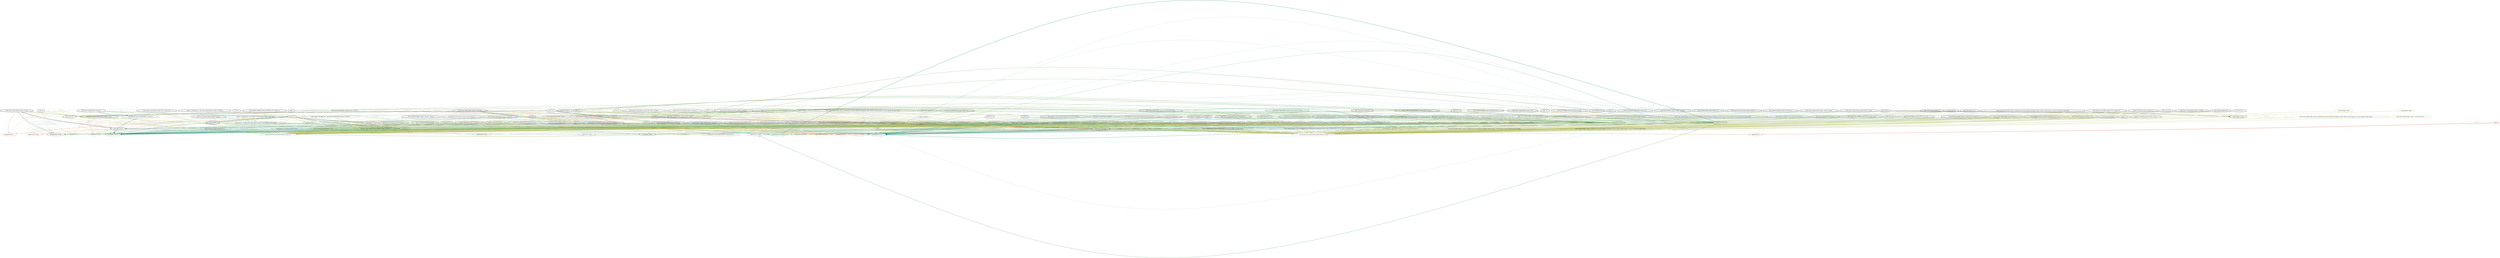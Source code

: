 strict digraph {
    node [shape=box];
    graph [splines=curved];
    2495 [label="SPDXLicense\n1d40085923a12e8f1ebdfff3d731b2a5"
         ,fontcolor=gray
         ,color="#b8bf62"
         ,fillcolor="beige;1"
         ,shape=ellipse];
    2496 [label="spdx:LGPL-3.0+"
         ,shape=doubleoctagon];
    2497 [label="LGPL-3.0+"
         ,shape=doubleoctagon];
    2498 [label="GNU Lesser General Public License v3.0 or later"
         ,shape=doubleoctagon];
    2506 [label="SPDXLicense\n3a4a22a0fc5e3ef55ada8e8a75289a99"
         ,fontcolor=gray
         ,color="#b8bf62"
         ,fillcolor="beige;1"
         ,shape=ellipse];
    2507 [label="spdx:LGPL-3.0-only"
         ,shape=doubleoctagon];
    2508 [label="LGPL-3.0-only"
         ,shape=doubleoctagon];
    2509 [label="GNU Lesser General Public License v3.0 only"
         ,shape=doubleoctagon];
    2513 [label="SPDXLicense\n20242162a232679e43b869df31960444"
         ,fontcolor=gray
         ,color="#b8bf62"
         ,fillcolor="beige;1"
         ,shape=ellipse];
    2514 [label="spdx:LGPL-3.0-or-later"
         ,shape=doubleoctagon];
    2515 [label="LGPL-3.0-or-later"
         ,shape=doubleoctagon];
    2517 [label="SPDXLicense\nca04b6d9e0d4d5470ec1ac2d3f998e3c"
         ,fontcolor=gray
         ,color="#b8bf62"
         ,fillcolor="beige;1"
         ,shape=ellipse];
    2518 [label="spdx:LGPL-3.0"
         ,shape=tripleoctagon];
    2519 [label="LGPL-3.0"
         ,shape=doubleoctagon];
    5091 [label="OSILicense\n0bc85c4f7c16bad2fc5fb8bea00b5da2"
         ,fontcolor=gray
         ,color="#78ab63"
         ,fillcolor="beige;1"
         ,shape=ellipse];
    5092 [label="osi:LGPL-3.0"
         ,shape=doubleoctagon];
    5093 [label="GNU Lesser General Public License, Version 3.0"
         ,shape=doubleoctagon];
    5094 [label="DEP5:LGPL-3.0"
         ,color="#78ab63"
         ,shape=doubleoctagon];
    5095 [label="Trove:License :: OSI Approved :: GNU Lesser General Public License v3 (LGPLv3)"
         ,color="#78ab63"
         ,shape=doubleoctagon];
    5096 [label="License :: OSI Approved :: GNU Lesser General Public License v3 (LGPLv3)"
         ,shape=doubleoctagon];
    5097 [label="Trove:License :: OSI Approved :: GNU Library or Lesser General Public License (LGPL)"
         ,color="#78ab63"
         ,shape=doubleoctagon];
    5098 [label="License :: OSI Approved :: GNU Library or Lesser General Public License (LGPL)"
         ,color="#78ab63"
         ,shape=doubleoctagon];
    5743 [label="GoogleLicense\nb6627bf7289e55d0355db5fb7e3a3f12"
         ,fontcolor=gray
         ,color="#e06f45"
         ,fillcolor="beige;1"
         ,shape=ellipse];
    5744 [label="google:LGPL30"
         ,color="#e06f45"
         ,shape=doubleoctagon];
    5745 [label=LGPL30
         ,color="#e06f45"
         ,shape=doubleoctagon];
    6953 [label="FedoraEntry\nb3e928c041037154d223a65bc58e601f"
         ,fontcolor=gray
         ,color="#e09d4b"
         ,fillcolor="beige;1"
         ,shape=ellipse];
    6954 [label="Fedora:LGPL-3.0-only"
         ,color="#e09d4b"
         ,shape=doubleoctagon];
    6955 [label=LGPLv3
         ,shape=doubleoctagon];
    6969 [label="FedoraEntry\n800122b345510c6f2b816d117d4cca14"
         ,fontcolor=gray
         ,color="#e09d4b"
         ,fillcolor="beige;1"
         ,shape=ellipse];
    6970 [label="Fedora:LGPL-3.0-or-later"
         ,color="#e09d4b"
         ,shape=doubleoctagon];
    6971 [label="LGPLv3+"
         ,shape=doubleoctagon];
    9401 [label="GNU Library General Public License"
         ,shape=octagon];
    9412 [label="BlueOakCouncil\n3b4d781d107d0bbae4ce993e66e07ae6"
         ,fontcolor=gray
         ,color="#00876c"
         ,fillcolor="beige;1"
         ,shape=ellipse];
    9413 [label="BlueOak:LGPL-3.0-only"
         ,color="#00876c"
         ,shape=doubleoctagon];
    9415 [label="BlueOakCouncil\n534f313b7419314a6d68fe6bd022d1d9"
         ,fontcolor=gray
         ,color="#00876c"
         ,fillcolor="beige;1"
         ,shape=ellipse];
    9416 [label="BlueOak:LGPL-3.0-or-later"
         ,color="#00876c"
         ,shape=doubleoctagon];
    9628 [label="OSADLRule\ne915c6f4ab259d157c20bf95168cd869"
         ,fontcolor=gray
         ,color="#58a066"
         ,fillcolor="beige;1"
         ,shape=ellipse];
    9629 [label="osadl:LGPL-3.0-only"
         ,color="#58a066"
         ,shape=doubleoctagon];
    9631 [label="OSADLRule\n42b97afac84febc669743463d99d086b"
         ,fontcolor=gray
         ,color="#58a066"
         ,fillcolor="beige;1"
         ,shape=ellipse];
    9632 [label="osadl:LGPL-3.0-or-later"
         ,color="#58a066"
         ,shape=doubleoctagon];
    9906 [label="OSADLMatrix\n3c951490fd7e17123c8860b467a03eac"
         ,fontcolor=gray
         ,color="#58a066"
         ,fillcolor="beige;1"
         ,shape=ellipse];
    9908 [label="OSADLMatrix\n0b7f1be05aefb87dd8bdc4f5c5a77150"
         ,fontcolor=gray
         ,color="#58a066"
         ,fillcolor="beige;1"
         ,shape=ellipse];
    10288 [label="FSF\ndaa3d8abe66f465d0445eaaf958c7174"
          ,fontcolor=gray
          ,color="#deb256"
          ,fillcolor="beige;1"
          ,shape=ellipse];
    10289 [label="fsf:LGPLv3"
          ,color="#deb256"
          ,shape=doubleoctagon];
    10290 [label="GNU Lesser General Public License (LGPL) version 3"
          ,shape=doubleoctagon];
    18450 [label="ScancodeData\nce8976929c50739e7f303fdb9dbe938a"
          ,fontcolor=gray
          ,color="#dac767"
          ,fillcolor="beige;1"
          ,shape=ellipse];
    18451 [label="scancode:lgpl-3.0-plus"
          ,shape=doubleoctagon];
    18452 [label="lgpl-3.0-plus"
          ,shape=doubleoctagon];
    18453 [label="LGPL 3.0 or later"
          ,shape=doubleoctagon];
    18454 [label="GNU Lesser General Public License 3.0 or later"
          ,shape=doubleoctagon];
    18467 [label="ScancodeData\nf31ba804ff15b90b834e8b26794a1a44"
          ,fontcolor=gray
          ,color="#dac767"
          ,fillcolor="beige;1"
          ,shape=ellipse];
    18468 [label="scancode:lgpl-3.0"
          ,shape=doubleoctagon];
    18469 [label="LGPL 3.0"
          ,shape=doubleoctagon];
    18470 [label="GNU Lesser General Public License 3.0"
          ,shape=doubleoctagon];
    25881 [label="OSLC\n37d1248deb1d98f4ae980690df86fb40"
          ,fontcolor=gray
          ,color="#98b561"
          ,fillcolor="beige;1"
          ,shape=ellipse];
    25882 [label="oslc:LGPL-3"
          ,color="#98b561"
          ,shape=doubleoctagon];
    25883 [label="LGPL-3"
          ,shape=doubleoctagon];
    25929 [label="Fossology\n5d84d6ddd759514b37fce1816c7a4bd8"
          ,fontcolor=gray
          ,color="#e18745"
          ,fillcolor="beige;1"
          ,shape=ellipse];
    25930 [label="fossology:LGPL-3.0+"
          ,color="#e18745"
          ,shape=doubleoctagon];
    26479 [label="Fossology\n66777509d0bd237c5abe3ddcb97f6c1b"
          ,fontcolor=gray
          ,color="#e18745"
          ,fillcolor="beige;1"
          ,shape=ellipse];
    26480 [label="fossology:LGPL-3.0"
          ,color="#e18745"
          ,shape=doubleoctagon];
    27201 [label=LGPL
          ,shape=octagon];
    28316 [label="OKFN\ne3c1a24f4aba5708e9d16d1b10e41e49"
          ,fontcolor=gray
          ,color="#379469"
          ,fillcolor="beige;1"
          ,shape=ellipse];
    28786 [label="OrtLicenseCategorization\nf004845065f87522df61c041ee021bcb"
          ,fontcolor=gray
          ,color="#e06f45"
          ,fillcolor="beige;1"
          ,shape=ellipse];
    28787 [label="OrtLicenseCategorization\n88957d5a2afe272476fc7cefa65d5cb0"
          ,fontcolor=gray
          ,color="#e06f45"
          ,fillcolor="beige;1"
          ,shape=ellipse];
    35542 [label="OrtLicenseCategorization\n43344a764fbc688e92012ab6c6c69e18"
          ,fontcolor=gray
          ,color="#e09d4b"
          ,fillcolor="beige;1"
          ,shape=ellipse];
    35543 [label="OrtLicenseCategorization\n457bad743edc7afb7ceb8e6276758951"
          ,fontcolor=gray
          ,color="#e09d4b"
          ,fillcolor="beige;1"
          ,shape=ellipse];
    37071 [label="CavilLicenseChange\n8b9eed89840e1c0c7bc366c5bd9016c5"
          ,fontcolor=gray
          ,color="#379469"
          ,fillcolor="beige;1"
          ,shape=ellipse];
    37072 [label="cavil:LGPL-3.0-only"
          ,color="#379469"
          ,shape=doubleoctagon];
    37073 [label="GNU Lesser General Public License (LGPL), Version 3"
          ,shape=doubleoctagon];
    37074 [label="GNU Lesser General Public License version 3 (LGPL v3)"
          ,color="#379469"
          ,shape=octagon];
    37080 [label="CavilLicenseChange\ne2bcb93f510623ee74ea6b5465d812ee"
          ,fontcolor=gray
          ,color="#379469"
          ,fillcolor="beige;1"
          ,shape=ellipse];
    37081 [label="cavil:LGPL-3.0-or-later"
          ,color="#379469"
          ,shape=doubleoctagon];
    37082 [label="LGPL v3 or later"
          ,color="#379469"
          ,shape=octagon];
    42418 [label="MetaeffektLicense\n99a2b20c5cf94dfa1ccef42c2aa070e4"
          ,fontcolor=gray
          ,color="#00876c"
          ,fillcolor="beige;1"
          ,shape=ellipse];
    42419 [label="metaeffekt:LGPL-3.0"
          ,color="#00876c"
          ,shape=doubleoctagon];
    42420 [label="metaeffekt:GNU Lesser General Public License 3.0"
          ,color="#00876c"
          ,shape=doubleoctagon];
    42421 [label="GNU General Lesser Public License (LGPL) version 3.0"
          ,shape=doubleoctagon];
    42422 [label="GNU General Lesser Public License (LGPL) version 3.00"
          ,shape=doubleoctagon];
    42423 [label="GNU General Lesser Public License, Version 3.0"
          ,shape=doubleoctagon];
    42424 [label="GNU LESSER GENERAL PUBLIC LICENSE (LGPL) Version 3.0"
          ,shape=doubleoctagon];
    42425 [label="GNU LESSER GENERAL PUBLIC LICENSE - Version 3"
          ,shape=doubleoctagon];
    42426 [label="GNU LESSER GENERAL PUBLIC LICENSE V3"
          ,shape=doubleoctagon];
    42427 [label="GNU LESSER GENERAL PUBLIC LICENSE VERSION 3"
          ,shape=doubleoctagon];
    42428 [label="GNU LESSER GENERAL PUBLIC LICENSE, Version 3"
          ,shape=doubleoctagon];
    42429 [label="GNU LGPL V3"
          ,shape=doubleoctagon];
    42430 [label="GNU LGPL license v3.0"
          ,shape=doubleoctagon];
    42431 [label="GNU Lesser General Public Licence, Version 3"
          ,shape=doubleoctagon];
    42432 [label="GNU Lesser General Public License (GNU LGPL), Version 3"
          ,shape=doubleoctagon];
    42433 [label="GNU LIBRARY GENERAL PUBLIC LICENSE, Version 3.0"
          ,shape=doubleoctagon];
    42434 [label="GNU Lesser GPL, Version 3"
          ,shape=doubleoctagon];
    42435 [label="GNU Lesser General Public License (LGPL) v3.0"
          ,shape=doubleoctagon];
    42436 [label="GNU Lesser General Public License (LGPL), v.3"
          ,shape=doubleoctagon];
    42437 [label="GNU Lesser General Public License - v 3"
          ,shape=doubleoctagon];
    42438 [label="GNU Lesser General Public License 3"
          ,shape=doubleoctagon];
    42439 [label="GNU Lesser General Public License, v3"
          ,shape=doubleoctagon];
    42440 [label="GNU Lesser General Public License3"
          ,shape=doubleoctagon];
    42441 [label="GNU Lesser General Public v3"
          ,shape=doubleoctagon];
    42442 [label="GNU Lesser Public License, Version 3"
          ,shape=doubleoctagon];
    42443 [label="GNU LesserGPLv3"
          ,shape=doubleoctagon];
    42444 [label="GNU Library or Lesser General Public License (LGPL) 3.0"
          ,shape=doubleoctagon];
    42445 [label="GNU Lessor/Library Public License, Version 3.0"
          ,shape=doubleoctagon];
    42446 [label="GNU Library or Lesser General Public License (LGPL), Version 3"
          ,shape=doubleoctagon];
    42447 [label="GNU Library or Lesser General Public License v3"
          ,shape=doubleoctagon];
    42448 [label="Lesser GNU, Version 3.0"
          ,shape=doubleoctagon];
    42449 [label="Lesser GNU Public License, Version 3.0"
          ,shape=doubleoctagon];
    42450 [label="LGPL v3"
          ,shape=doubleoctagon];
    42451 [label="LGPL 3"
          ,shape=doubleoctagon];
    42452 [label="Lesser General Public License (LGPL) version 3.0"
          ,shape=doubleoctagon];
    42453 [label="Lesser General Public License (LGPL), v 3.0"
          ,shape=doubleoctagon];
    42454 [label="Lesser General Public License version 3.0"
          ,shape=doubleoctagon];
    42455 [label="LGPL Licence Version 3"
          ,shape=doubleoctagon];
    42456 [label="LGPL License (Version 3.0)"
          ,shape=doubleoctagon];
    42457 [label="LGPL V3 License"
          ,shape=doubleoctagon];
    42458 [label="LGPL Version 3"
          ,shape=doubleoctagon];
    42459 [label="LGPL license, Version 3.0"
          ,shape=doubleoctagon];
    42460 [label="LGPL v.3"
          ,shape=doubleoctagon];
    42461 [label=LGPL3
          ,shape=doubleoctagon];
    42462 [label=LGPv3
          ,shape=doubleoctagon];
    42463 [label="http://opensource.org/licenses/lgpl-3.0.html"
          ,color="#00876c"
          ,shape=octagon];
    42465 [label="http://www.gnu.org/licenses/lgpl-3.0.txt"
          ,color="#00876c"
          ,shape=octagon];
    42467 [label="FSF Lesser GNU Public License, Version 3"
          ,shape=doubleoctagon];
    42468 [label="Lesser GPL 3.0"
          ,shape=doubleoctagon];
    42469 [label="The GNU Lesser General Public License, Versions 2.1 and 3"
          ,color="#00876c"
          ,shape=octagon];
    42470 [label="https://www.gnu.org/licenses/lgpl-3.0.txt"
          ,color="#00876c"
          ,shape=octagon];
    42471 [label="MetaeffektLicense\necc06b17d7017a0049a689517a84ada9"
          ,fontcolor=gray
          ,color="#00876c"
          ,fillcolor="beige;1"
          ,shape=ellipse];
    42472 [label="metaeffekt:LGPL-3.0+"
          ,color="#00876c"
          ,shape=doubleoctagon];
    42473 [label="metaeffekt:GNU Lesser General Public License 3.0 (or any later version)"
          ,color="#00876c"
          ,shape=doubleoctagon];
    42474 [label="GNU Lesser General Public License 3.0 (or any later version)"
          ,shape=doubleoctagon];
    42475 [label="GNU Lesser General Public License, Version 3.0+"
          ,shape=doubleoctagon];
    42476 [label="GNU General Lesser Public License (LGPL) version 3.0+"
          ,shape=doubleoctagon];
    42477 [label="GNU General Lesser Public License (LGPL) version 3.00+"
          ,shape=doubleoctagon];
    42478 [label="GNU General Lesser Public License, Version 3.0+"
          ,shape=doubleoctagon];
    42479 [label="GNU LESSER GENERAL PUBLIC LICENSE (LGPL) Version 3.0+"
          ,shape=doubleoctagon];
    42480 [label="GNU LESSER GENERAL PUBLIC LICENSE (LGPL) version 3+"
          ,shape=doubleoctagon];
    42481 [label="GNU LESSER GENERAL PUBLIC LICENSE - Version 3+"
          ,shape=doubleoctagon];
    42482 [label="GNU LESSER GENERAL PUBLIC LICENSE 3.0+"
          ,shape=doubleoctagon];
    42483 [label="GNU LESSER GENERAL PUBLIC LICENSE V3+"
          ,shape=doubleoctagon];
    42484 [label="GNU LESSER GENERAL PUBLIC LICENSE V3.0+"
          ,shape=doubleoctagon];
    42485 [label="GNU LESSER GENERAL PUBLIC LICENSE VERSION 3+"
          ,shape=doubleoctagon];
    42486 [label="GNU LESSER GENERAL PUBLIC LICENSE, Version 3+"
          ,shape=doubleoctagon];
    42487 [label="GNU LGPL V3+"
          ,shape=doubleoctagon];
    42488 [label="GNU LGPL license v3.0+"
          ,shape=doubleoctagon];
    42489 [label="GNU Lesser General Public Licence, Version 3+"
          ,shape=doubleoctagon];
    42490 [label="GNU Lesser General Public License (GNU LGPL), Version 3+"
          ,shape=doubleoctagon];
    42491 [label="GNU LIBRARY GENERAL PUBLIC LICENSE, Version 3.0+"
          ,shape=doubleoctagon];
    42492 [label="GNU Lesser GPL, Version 3+"
          ,shape=doubleoctagon];
    42493 [label="GNU Lesser General Public License (LGPL) v3.0+"
          ,shape=doubleoctagon];
    42494 [label="GNU Lesser General Public License (LGPL), Version 3+"
          ,shape=doubleoctagon];
    42495 [label="GNU Lesser General Public License (LGPL), Version 3.0+"
          ,shape=doubleoctagon];
    42496 [label="GNU Lesser General Public License (LGPL), v.3+"
          ,shape=doubleoctagon];
    42497 [label="GNU Lesser General Public License (LGPLV3+)"
          ,shape=doubleoctagon];
    42498 [label="GNU Lesser General Public License - v 3+"
          ,shape=doubleoctagon];
    42499 [label="GNU Lesser General Public License 3+"
          ,shape=doubleoctagon];
    42500 [label="GNU Lesser General Public License ver. 3 or later"
          ,shape=doubleoctagon];
    42501 [label="GNU Lesser General Public License, v3.0+"
          ,shape=doubleoctagon];
    42502 [label="GNU Lesser General Public License, version 3 or later"
          ,shape=doubleoctagon];
    42503 [label="GNU Lesser General Public License3+"
          ,shape=doubleoctagon];
    42504 [label="GNU Lesser General Public v3+"
          ,shape=doubleoctagon];
    42505 [label="GNU Lesser Public License, Version 3+"
          ,shape=doubleoctagon];
    42506 [label="GNU LesserGPLv3+"
          ,shape=doubleoctagon];
    42507 [label="GNU Library or Lesser General Public License (LGPL) 3.0+"
          ,shape=doubleoctagon];
    42508 [label="GNU Lessor/Library Public License, Version 3.0+"
          ,shape=doubleoctagon];
    42509 [label="GNU Library or Lesser General Public License (LGPL), Version 3+"
          ,shape=doubleoctagon];
    42510 [label="GNU Library or Lesser General Public License v3+"
          ,shape=doubleoctagon];
    42511 [label="Lesser GNU, Version 3.0+"
          ,shape=doubleoctagon];
    42512 [label="Lesser GNU Public License, Version 3.0+"
          ,shape=doubleoctagon];
    42513 [label="GNU Lesser General Public Licence, Version 3.0+"
          ,shape=doubleoctagon];
    42514 [label="LGPL v3+"
          ,shape=doubleoctagon];
    42515 [label="LGPL 3+"
          ,shape=doubleoctagon];
    42516 [label="LGPL 3.0+"
          ,shape=doubleoctagon];
    42517 [label="Lesser General Public License (LGPL) v 3.0+"
          ,shape=doubleoctagon];
    42518 [label="Lesser General Public License, version 3 or greater"
          ,shape=doubleoctagon];
    42519 [label="Lesser General Public License (LGPL) version 3.0+"
          ,shape=doubleoctagon];
    42520 [label="Lesser General Public License version 3.0+"
          ,shape=doubleoctagon];
    42521 [label="LGPL Licence Version 3+"
          ,shape=doubleoctagon];
    42522 [label="LGPL License (Version 3.0+)"
          ,shape=doubleoctagon];
    42523 [label="LGPL V3+ License"
          ,shape=doubleoctagon];
    42524 [label="LGPL Version 3+"
          ,shape=doubleoctagon];
    42525 [label="LGPL Version 3.0+"
          ,shape=doubleoctagon];
    42526 [label="LGPL license, Version 3.0+"
          ,shape=doubleoctagon];
    42527 [label="LGPL v.3+"
          ,shape=doubleoctagon];
    42528 [label="LGPL v3.0+"
          ,shape=doubleoctagon];
    42529 [label="LGPL3+"
          ,shape=doubleoctagon];
    42530 [label="LGPLv3 or later"
          ,shape=doubleoctagon];
    42531 [label="LGPv3+"
          ,shape=doubleoctagon];
    42532 [label="GNU Lesser General Public License Version 3 or later"
          ,shape=doubleoctagon];
    42533 [label="FSF Lesser GNU Public License, Version 3+"
          ,shape=doubleoctagon];
    42534 [label="Lesser GPL 3.0+"
          ,shape=doubleoctagon];
    42535 [label="LGPL-3+"
          ,shape=doubleoctagon];
    42536 [label="GNU LGPLv3+"
          ,shape=doubleoctagon];
    42537 [label="GNU Lesser General Public License as published by the Free Software Foundation; either version 3 of the License, or (at your option) any later version"
          ,shape=doubleoctagon];
    42538 [label="GNU Lesser General Public License as published by the Free Software Foundation, version 3 or above"
          ,shape=doubleoctagon];
    42539 [label="GNU Lesser General Public License as published by the Free Software Foundation; either version 3.0 of the License, or (at your option) any later version"
          ,shape=doubleoctagon];
    42540 [label="GNU Lesser General Public License (LGPL) as published by the Free Software Foundation; either version 3 of the License, or (at your option) any later version"
          ,shape=doubleoctagon];
    42541 [label="GNU Lesser General Public License (LGPL) version 3 or later"
          ,shape=doubleoctagon];
    42542 [label="Lesser GNU General Public License as published by the Free Software Foundation either version 3 of the License or (at your option) any later version"
          ,color="#00876c"
          ,shape=octagon];
    42543 [label="Lesser General Public License as published by the Free Software Foundation; either version 3 of the license or (at your option) any later version"
          ,color="#00876c"
          ,shape=octagon];
    42544 [label="Lesser General Public License as published by the Free Software Foundation, either version 3 of the License, or (at your option) any later version"
          ,color="#00876c"
          ,shape=octagon];
    42545 [label="Lesser General Public License (LGPL) version 3.0 or at your option any later version"
          ,color="#00876c"
          ,shape=octagon];
    50004 [label="HermineLicense\nb3842fd524c98b4229f0310f34de46bd"
          ,fontcolor=gray
          ,color="#dc574a"
          ,fillcolor="beige;1"
          ,shape=ellipse];
    50008 [label="HermineLicense\nade7eb32baa159c08c9c548619e1acff"
          ,fontcolor=gray
          ,color="#dc574a"
          ,fillcolor="beige;1"
          ,shape=ellipse];
    50168 [label="WarprLicense\n5fdfdfee8ff71558cd8a9c93a265a6fe"
          ,fontcolor=gray
          ,color="#deb256"
          ,fillcolor="beige;1"
          ,shape=ellipse];
    50169 [label="warpr:LGPL-3"
          ,color="#deb256"
          ,shape=doubleoctagon];
    50633 [label="FossLicense\n89e235304656eb1dc23d93cad68ec4ac"
          ,fontcolor=gray
          ,color="#b8bf62"
          ,fillcolor="beige;1"
          ,shape=ellipse];
    50634 [label="foss-license:GNU Lesser General Public License 3.0"
          ,color="#b8bf62"
          ,shape=doubleoctagon];
    50635 [label="LGPL3.0"
          ,shape=doubleoctagon];
    50636 [label="LGPL (v3.0)"
          ,shape=doubleoctagon];
    50637 [label="LGPL (v3)"
          ,shape=doubleoctagon];
    50638 [label="GNU LGPLv3"
          ,color="#b8bf62"
          ,shape=doubleoctagon];
    50639 [label="scancode://lgpl-3.0"
          ,color="#b8bf62"
          ,shape=doubleoctagon];
    50640 [label="http://opensource.org/licenses/lgpl-3.0.html"
          ,color="#b8bf62"
          ,shape=doubleoctagon];
    50641 [label="http://www.gnu.org/licenses/lgpl-3.0.txt"
          ,color="#b8bf62"
          ,shape=doubleoctagon];
    50642 [label="scancode:lgpl-3.0"
          ,color="#b8bf62"
          ,shape=doubleoctagon];
    50643 [label="osi:LGPL-3.0"
          ,color="#b8bf62"
          ,shape=doubleoctagon];
    50644 [label="GNU Lesser General Public License v3 (LGPLv3)"
          ,color="#b8bf62"
          ,shape=doubleoctagon];
    50645 [label="FossLicense\nf1abc696dfdcc28f5d353bc48fd97ee1"
          ,fontcolor=gray
          ,color="#b8bf62"
          ,fillcolor="beige;1"
          ,shape=ellipse];
    50646 [label="foss-license:GNU Lesser General Public License 3.0 or later"
          ,color="#b8bf62"
          ,shape=doubleoctagon];
    50647 [label="LGPL3.0+"
          ,shape=doubleoctagon];
    50648 [label="LGPL (v3 or later)"
          ,shape=doubleoctagon];
    50649 [label="scancode://lgpl-3.0-plus"
          ,color="#b8bf62"
          ,shape=doubleoctagon];
    50650 [label="GNU Lesser General Public License as published by the Free Software Foundation, either version 3 of the License, or (at your option) any later version"
          ,color="#b8bf62"
          ,shape=doubleoctagon];
    50651 [label="scancode:lgpl-3.0-plus"
          ,color="#b8bf62"
          ,shape=doubleoctagon];
    50652 [label="GNU Lesser General Public License v3 or later (LGPLv3+)"
          ,color="#b8bf62"
          ,shape=doubleoctagon];
    51236 [label="HitachiOpenLicense\n00699ed57ce35f15af4ecddef0efd067"
          ,fontcolor=gray
          ,color="#d43d51"
          ,fillcolor="beige;1"
          ,shape=ellipse];
    51237 [label="hitachi:GNU Lesser General Public License Version 3"
          ,color="#d43d51"
          ,shape=doubleoctagon];
    54292 [label="EclipseLicense\n8e018a8abf6919d17dfd0e9d5fdfc66d"
          ,fontcolor=gray
          ,color="#98b561"
          ,fillcolor="beige;1"
          ,shape=ellipse];
    54293 [label="eclipse:LGPL-3.0-only"
          ,color="#98b561"
          ,shape=doubleoctagon];
    54294 [label="EclipseLicense\n16a39ff4b001ecb0664f06208a4ca178"
          ,fontcolor=gray
          ,color="#98b561"
          ,fillcolor="beige;1"
          ,shape=ellipse];
    54295 [label="eclipse:LGPL-3.0-or-later"
          ,color="#98b561"
          ,shape=doubleoctagon];
    55996 [label="Curation\n060f6a6ec69af5ed41f142ce01c603bc"
          ,fontcolor=gray
          ,color="#78ab63"
          ,fillcolor="beige;1"
          ,shape=ellipse];
    56004 [label="Curation\nca5909580a8c007e0b588089fbbc3713"
          ,fontcolor=gray
          ,color="#78ab63"
          ,fillcolor="beige;1"
          ,shape=ellipse];
    2495 -> 2496 [weight=0.5
                 ,color="#b8bf62"];
    2496 -> 10289 [style=dashed
                  ,arrowhead=vee
                  ,weight=0.5
                  ,color="#deb256"];
    2497 -> 2496 [style=bold
                 ,arrowhead=vee
                 ,weight=0.7];
    2497 -> 2515 [style=bold
                 ,arrowhead=vee
                 ,weight=0.7
                 ,color="#78ab63"];
    2497 -> 25930 [style=bold
                  ,arrowhead=vee
                  ,weight=0.7
                  ,color="#e18745"];
    2497 -> 37081 [style=dashed
                  ,arrowhead=vee
                  ,weight=0.5
                  ,color="#379469"];
    2497 -> 42472 [style=bold
                  ,arrowhead=vee
                  ,weight=0.7
                  ,color="#00876c"];
    2497 -> 42472 [style=bold
                  ,arrowhead=vee
                  ,weight=0.7
                  ,color="#00876c"];
    2497 -> 50646 [style=bold
                  ,arrowhead=vee
                  ,weight=0.7
                  ,color="#b8bf62"];
    2498 -> 2496 [style=bold
                 ,arrowhead=vee
                 ,weight=0.7
                 ,color="#b8bf62"];
    2498 -> 2514 [style=bold
                 ,arrowhead=vee
                 ,weight=0.7];
    2498 -> 6970 [style=dashed
                 ,arrowhead=vee
                 ,weight=0.5
                 ,color="#e09d4b"];
    2498 -> 9416 [style=bold
                 ,arrowhead=vee
                 ,weight=0.7
                 ,color="#00876c"];
    2498 -> 25930 [style=bold
                  ,arrowhead=vee
                  ,weight=0.7
                  ,color="#e18745"];
    2498 -> 42472 [style=dashed
                  ,arrowhead=vee
                  ,weight=0.5
                  ,color="#00876c"];
    2498 -> 50646 [style=bold
                  ,arrowhead=vee
                  ,weight=0.7
                  ,color="#b8bf62"];
    2498 -> 54295 [style=bold
                  ,arrowhead=vee
                  ,weight=0.7
                  ,color="#98b561"];
    2506 -> 2507 [weight=0.5
                 ,color="#b8bf62"];
    2507 -> 6954 [style=bold
                 ,arrowhead=vee
                 ,weight=0.7
                 ,color="#e09d4b"];
    2507 -> 9629 [style=bold
                 ,arrowhead=vee
                 ,weight=0.7
                 ,color="#58a066"];
    2507 -> 10289 [style=dashed
                  ,arrowhead=vee
                  ,weight=0.5
                  ,color="#deb256"];
    2507 -> 25882 [style=bold
                  ,arrowhead=vee
                  ,weight=0.7
                  ,color="#98b561"];
    2507 -> 42419 [style=bold
                  ,arrowhead=vee
                  ,weight=0.7
                  ,color="#00876c"];
    2508 -> 2507 [style=bold
                 ,arrowhead=vee
                 ,weight=0.7];
    2508 -> 6954 [style=bold
                 ,arrowhead=vee
                 ,weight=0.7
                 ,color="#e09d4b"];
    2508 -> 9413 [style=bold
                 ,arrowhead=vee
                 ,weight=0.7
                 ,color="#00876c"];
    2508 -> 9629 [style=bold
                 ,arrowhead=vee
                 ,weight=0.7
                 ,color="#58a066"];
    2508 -> 37072 [style=bold
                  ,arrowhead=vee
                  ,weight=0.7
                  ,color="#379469"];
    2508 -> 37072 [style=bold
                  ,arrowhead=vee
                  ,weight=0.7
                  ,color="#379469"];
    2508 -> 50634 [style=bold
                  ,arrowhead=vee
                  ,weight=0.7
                  ,color="#b8bf62"];
    2508 -> 54293 [style=bold
                  ,arrowhead=vee
                  ,weight=0.7
                  ,color="#98b561"];
    2509 -> 2507 [style=bold
                 ,arrowhead=vee
                 ,weight=0.7];
    2509 -> 2518 [style=bold
                 ,arrowhead=vee
                 ,weight=0.7
                 ,color="#b8bf62"];
    2509 -> 6954 [style=dashed
                 ,arrowhead=vee
                 ,weight=0.5
                 ,color="#e09d4b"];
    2509 -> 9413 [style=bold
                 ,arrowhead=vee
                 ,weight=0.7
                 ,color="#00876c"];
    2509 -> 26480 [style=bold
                  ,arrowhead=vee
                  ,weight=0.7
                  ,color="#e18745"];
    2509 -> 50634 [style=bold
                  ,arrowhead=vee
                  ,weight=0.7
                  ,color="#b8bf62"];
    2509 -> 54293 [style=bold
                  ,arrowhead=vee
                  ,weight=0.7
                  ,color="#98b561"];
    2513 -> 2514 [weight=0.5
                 ,color="#b8bf62"];
    2514 -> 6970 [style=bold
                 ,arrowhead=vee
                 ,weight=0.7
                 ,color="#e09d4b"];
    2514 -> 9632 [style=bold
                 ,arrowhead=vee
                 ,weight=0.7
                 ,color="#58a066"];
    2514 -> 10289 [style=dashed
                  ,arrowhead=vee
                  ,weight=0.5
                  ,color="#deb256"];
    2514 -> 25882 [style=bold
                  ,arrowhead=vee
                  ,weight=0.7
                  ,color="#98b561"];
    2514 -> 42472 [style=bold
                  ,arrowhead=vee
                  ,weight=0.7
                  ,color="#00876c"];
    2515 -> 2514 [style=bold
                 ,arrowhead=vee
                 ,weight=0.7];
    2515 -> 6970 [style=bold
                 ,arrowhead=vee
                 ,weight=0.7
                 ,color="#e09d4b"];
    2515 -> 9416 [style=bold
                 ,arrowhead=vee
                 ,weight=0.7
                 ,color="#00876c"];
    2515 -> 9632 [style=bold
                 ,arrowhead=vee
                 ,weight=0.7
                 ,color="#58a066"];
    2515 -> 37081 [style=bold
                  ,arrowhead=vee
                  ,weight=0.7
                  ,color="#379469"];
    2515 -> 37081 [style=bold
                  ,arrowhead=vee
                  ,weight=0.7
                  ,color="#379469"];
    2515 -> 50646 [style=bold
                  ,arrowhead=vee
                  ,weight=0.7
                  ,color="#b8bf62"];
    2515 -> 54295 [style=bold
                  ,arrowhead=vee
                  ,weight=0.7
                  ,color="#98b561"];
    2517 -> 2518 [weight=0.5
                 ,color="#b8bf62"];
    2518 -> 5092 [style=bold
                 ,arrowhead=vee
                 ,weight=0.7
                 ,color="#78ab63"];
    2518 -> 5744 [style=bold
                 ,arrowhead=vee
                 ,weight=0.7
                 ,color="#e06f45"];
    2518 -> 10289 [style=dashed
                  ,arrowhead=vee
                  ,weight=0.5
                  ,color="#deb256"];
    2519 -> 2508 [style=bold
                 ,arrowhead=vee
                 ,weight=0.7
                 ,color="#78ab63"];
    2519 -> 2518 [style=bold
                 ,arrowhead=vee
                 ,weight=0.7];
    2519 -> 5092 [style=bold
                 ,arrowhead=vee
                 ,weight=0.7];
    2519 -> 5094 [style=bold
                 ,arrowhead=vee
                 ,weight=0.7
                 ,color="#78ab63"];
    2519 -> 18468 [style=bold
                  ,arrowhead=vee
                  ,weight=0.7];
    2519 -> 26480 [style=bold
                  ,arrowhead=vee
                  ,weight=0.7
                  ,color="#e18745"];
    2519 -> 37072 [style=dashed
                  ,arrowhead=vee
                  ,weight=0.5
                  ,color="#379469"];
    2519 -> 42419 [style=bold
                  ,arrowhead=vee
                  ,weight=0.7
                  ,color="#00876c"];
    2519 -> 50634 [style=bold
                  ,arrowhead=vee
                  ,weight=0.7
                  ,color="#b8bf62"];
    5091 -> 5092 [weight=0.5
                 ,color="#78ab63"];
    5092 -> 42419 [style=dashed
                  ,arrowhead=vee
                  ,weight=0.5
                  ,color="#00876c"];
    5093 -> 5092 [style=bold
                 ,arrowhead=vee
                 ,weight=0.7
                 ,color="#78ab63"];
    5093 -> 42419 [style=dashed
                  ,arrowhead=vee
                  ,weight=0.5
                  ,color="#00876c"];
    5093 -> 50634 [style=bold
                  ,arrowhead=vee
                  ,weight=0.7
                  ,color="#b8bf62"];
    5094 -> 5092 [style=bold
                 ,arrowhead=vee
                 ,weight=0.7
                 ,color="#78ab63"];
    5095 -> 5092 [style=bold
                 ,arrowhead=vee
                 ,weight=0.7
                 ,color="#78ab63"];
    5096 -> 5095 [style=bold
                 ,arrowhead=vee
                 ,weight=0.7
                 ,color="#78ab63"];
    5096 -> 50634 [style=bold
                  ,arrowhead=vee
                  ,weight=0.7
                  ,color="#b8bf62"];
    5097 -> 5092 [style=bold
                 ,arrowhead=vee
                 ,weight=0.7
                 ,color="#78ab63"];
    5098 -> 5097 [style=bold
                 ,arrowhead=vee
                 ,weight=0.7
                 ,color="#78ab63"];
    5743 -> 5744 [weight=0.5
                 ,color="#e06f45"];
    5745 -> 5744 [style=bold
                 ,arrowhead=vee
                 ,weight=0.7
                 ,color="#e06f45"];
    6953 -> 6954 [weight=0.5
                 ,color="#e09d4b"];
    6955 -> 6954 [style=dashed
                 ,arrowhead=vee
                 ,weight=0.5
                 ,color="#e09d4b"];
    6955 -> 10289 [style=bold
                  ,arrowhead=vee
                  ,weight=0.7
                  ,color="#deb256"];
    6955 -> 37072 [style=dashed
                  ,arrowhead=vee
                  ,weight=0.5
                  ,color="#379469"];
    6955 -> 42419 [style=dashed
                  ,arrowhead=vee
                  ,weight=0.5
                  ,color="#00876c"];
    6955 -> 50634 [style=bold
                  ,arrowhead=vee
                  ,weight=0.7
                  ,color="#b8bf62"];
    6969 -> 6970 [weight=0.5
                 ,color="#e09d4b"];
    6971 -> 6970 [style=dashed
                 ,arrowhead=vee
                 ,weight=0.5
                 ,color="#e09d4b"];
    6971 -> 37081 [style=dashed
                  ,arrowhead=vee
                  ,weight=0.5
                  ,color="#379469"];
    6971 -> 42472 [style=dashed
                  ,arrowhead=vee
                  ,weight=0.5
                  ,color="#00876c"];
    6971 -> 50646 [style=bold
                  ,arrowhead=vee
                  ,weight=0.7
                  ,color="#b8bf62"];
    9401 -> 9413 [style=dashed
                 ,arrowhead=vee
                 ,weight=0.5
                 ,color="#00876c"];
    9401 -> 9416 [style=dashed
                 ,arrowhead=vee
                 ,weight=0.5
                 ,color="#00876c"];
    9412 -> 9413 [weight=0.5
                 ,color="#00876c"];
    9415 -> 9416 [weight=0.5
                 ,color="#00876c"];
    9628 -> 9629 [weight=0.5
                 ,color="#58a066"];
    9631 -> 9632 [weight=0.5
                 ,color="#58a066"];
    9906 -> 9629 [weight=0.5
                 ,color="#58a066"];
    9908 -> 9632 [weight=0.5
                 ,color="#58a066"];
    10288 -> 10289 [weight=0.5
                   ,color="#deb256"];
    10290 -> 10289 [style=bold
                   ,arrowhead=vee
                   ,weight=0.7
                   ,color="#deb256"];
    10290 -> 42419 [style=dashed
                   ,arrowhead=vee
                   ,weight=0.5
                   ,color="#00876c"];
    10290 -> 50634 [style=bold
                   ,arrowhead=vee
                   ,weight=0.7
                   ,color="#b8bf62"];
    18450 -> 18451 [weight=0.5
                   ,color="#dac767"];
    18451 -> 42472 [style=dashed
                   ,arrowhead=vee
                   ,weight=0.5
                   ,color="#00876c"];
    18451 -> 50646 [style=bold
                   ,arrowhead=vee
                   ,weight=0.7
                   ,color="#b8bf62"];
    18452 -> 18451 [style=bold
                   ,arrowhead=vee
                   ,weight=0.7];
    18453 -> 18451 [style=bold
                   ,arrowhead=vee
                   ,weight=0.7
                   ,color="#dac767"];
    18453 -> 50646 [style=bold
                   ,arrowhead=vee
                   ,weight=0.7
                   ,color="#b8bf62"];
    18454 -> 18451 [style=bold
                   ,arrowhead=vee
                   ,weight=0.7
                   ,color="#dac767"];
    18454 -> 50646 [style=bold
                   ,arrowhead=vee
                   ,weight=0.7
                   ,color="#b8bf62"];
    18467 -> 18468 [weight=0.5
                   ,color="#dac767"];
    18468 -> 42419 [style=dashed
                   ,arrowhead=vee
                   ,weight=0.5
                   ,color="#00876c"];
    18468 -> 50634 [style=bold
                   ,arrowhead=vee
                   ,weight=0.7
                   ,color="#b8bf62"];
    18469 -> 18468 [style=bold
                   ,arrowhead=vee
                   ,weight=0.7
                   ,color="#dac767"];
    18469 -> 50634 [style=bold
                   ,arrowhead=vee
                   ,weight=0.7
                   ,color="#b8bf62"];
    18470 -> 2519 [style=bold
                  ,arrowhead=vee
                  ,weight=0.7
                  ,color="#379469"];
    18470 -> 18468 [style=bold
                   ,arrowhead=vee
                   ,weight=0.7
                   ,color="#dac767"];
    18470 -> 25882 [style=bold
                   ,arrowhead=vee
                   ,weight=0.7
                   ,color="#98b561"];
    18470 -> 42419 [style=dashed
                   ,arrowhead=vee
                   ,weight=0.5
                   ,color="#00876c"];
    18470 -> 42420 [style=bold
                   ,arrowhead=vee
                   ,weight=0.7
                   ,color="#00876c"];
    18470 -> 50634 [style=bold
                   ,arrowhead=vee
                   ,weight=0.7
                   ,color="#b8bf62"];
    25881 -> 25882 [weight=0.5
                   ,color="#98b561"];
    25883 -> 2508 [style=bold
                  ,arrowhead=vee
                  ,weight=0.7
                  ,color="#78ab63"];
    25883 -> 25882 [style=bold
                   ,arrowhead=vee
                   ,weight=0.7
                   ,color="#98b561"];
    25883 -> 42419 [style=dashed
                   ,arrowhead=vee
                   ,weight=0.5
                   ,color="#00876c"];
    25883 -> 50169 [style=bold
                   ,arrowhead=vee
                   ,weight=0.7
                   ,color="#deb256"];
    25883 -> 50634 [style=bold
                   ,arrowhead=vee
                   ,weight=0.7
                   ,color="#b8bf62"];
    25929 -> 25930 [weight=0.5
                   ,color="#e18745"];
    26479 -> 26480 [weight=0.5
                   ,color="#e18745"];
    27201 -> 42419 [style=dashed
                   ,arrowhead=vee
                   ,weight=0.5
                   ,color="#00876c"];
    27201 -> 42472 [style=dashed
                   ,arrowhead=vee
                   ,weight=0.5
                   ,color="#00876c"];
    28316 -> 2519 [weight=0.5
                  ,color="#379469"];
    28786 -> 2507 [weight=0.5
                  ,color="#e06f45"];
    28787 -> 2514 [weight=0.5
                  ,color="#e06f45"];
    35542 -> 2507 [weight=0.5
                  ,color="#e09d4b"];
    35543 -> 2514 [weight=0.5
                  ,color="#e09d4b"];
    37071 -> 37072 [weight=0.5
                   ,color="#379469"];
    37073 -> 37072 [style=dashed
                   ,arrowhead=vee
                   ,weight=0.5
                   ,color="#379469"];
    37073 -> 42419 [style=dashed
                   ,arrowhead=vee
                   ,weight=0.5
                   ,color="#00876c"];
    37073 -> 50634 [style=bold
                   ,arrowhead=vee
                   ,weight=0.7
                   ,color="#b8bf62"];
    37074 -> 37072 [style=dashed
                   ,arrowhead=vee
                   ,weight=0.5
                   ,color="#379469"];
    37080 -> 37081 [weight=0.5
                   ,color="#379469"];
    37082 -> 37081 [style=dashed
                   ,arrowhead=vee
                   ,weight=0.5
                   ,color="#379469"];
    42418 -> 42419 [weight=0.5
                   ,color="#00876c"];
    42420 -> 42419 [style=bold
                   ,arrowhead=vee
                   ,weight=0.7
                   ,color="#00876c"];
    42421 -> 42419 [style=dashed
                   ,arrowhead=vee
                   ,weight=0.5
                   ,color="#00876c"];
    42421 -> 50634 [style=bold
                   ,arrowhead=vee
                   ,weight=0.7
                   ,color="#b8bf62"];
    42422 -> 42419 [style=dashed
                   ,arrowhead=vee
                   ,weight=0.5
                   ,color="#00876c"];
    42422 -> 50634 [style=bold
                   ,arrowhead=vee
                   ,weight=0.7
                   ,color="#b8bf62"];
    42423 -> 42419 [style=dashed
                   ,arrowhead=vee
                   ,weight=0.5
                   ,color="#00876c"];
    42423 -> 50634 [style=bold
                   ,arrowhead=vee
                   ,weight=0.7
                   ,color="#b8bf62"];
    42424 -> 42419 [style=dashed
                   ,arrowhead=vee
                   ,weight=0.5
                   ,color="#00876c"];
    42424 -> 50634 [style=bold
                   ,arrowhead=vee
                   ,weight=0.7
                   ,color="#b8bf62"];
    42425 -> 42419 [style=dashed
                   ,arrowhead=vee
                   ,weight=0.5
                   ,color="#00876c"];
    42425 -> 50634 [style=bold
                   ,arrowhead=vee
                   ,weight=0.7
                   ,color="#b8bf62"];
    42426 -> 42419 [style=dashed
                   ,arrowhead=vee
                   ,weight=0.5
                   ,color="#00876c"];
    42426 -> 50634 [style=bold
                   ,arrowhead=vee
                   ,weight=0.7
                   ,color="#b8bf62"];
    42427 -> 2508 [style=bold
                  ,arrowhead=vee
                  ,weight=0.7
                  ,color="#78ab63"];
    42427 -> 42419 [style=dashed
                   ,arrowhead=vee
                   ,weight=0.5
                   ,color="#00876c"];
    42427 -> 50634 [style=bold
                   ,arrowhead=vee
                   ,weight=0.7
                   ,color="#b8bf62"];
    42427 -> 51237 [style=bold
                   ,arrowhead=vee
                   ,weight=0.7
                   ,color="#d43d51"];
    42428 -> 42419 [style=dashed
                   ,arrowhead=vee
                   ,weight=0.5
                   ,color="#00876c"];
    42428 -> 50634 [style=bold
                   ,arrowhead=vee
                   ,weight=0.7
                   ,color="#b8bf62"];
    42429 -> 42419 [style=dashed
                   ,arrowhead=vee
                   ,weight=0.5
                   ,color="#00876c"];
    42429 -> 50634 [style=bold
                   ,arrowhead=vee
                   ,weight=0.7
                   ,color="#b8bf62"];
    42430 -> 42419 [style=dashed
                   ,arrowhead=vee
                   ,weight=0.5
                   ,color="#00876c"];
    42430 -> 50634 [style=bold
                   ,arrowhead=vee
                   ,weight=0.7
                   ,color="#b8bf62"];
    42431 -> 42419 [style=dashed
                   ,arrowhead=vee
                   ,weight=0.5
                   ,color="#00876c"];
    42431 -> 50634 [style=bold
                   ,arrowhead=vee
                   ,weight=0.7
                   ,color="#b8bf62"];
    42432 -> 42419 [style=dashed
                   ,arrowhead=vee
                   ,weight=0.5
                   ,color="#00876c"];
    42432 -> 50634 [style=bold
                   ,arrowhead=vee
                   ,weight=0.7
                   ,color="#b8bf62"];
    42433 -> 42419 [style=dashed
                   ,arrowhead=vee
                   ,weight=0.5
                   ,color="#00876c"];
    42433 -> 50634 [style=bold
                   ,arrowhead=vee
                   ,weight=0.7
                   ,color="#b8bf62"];
    42434 -> 42419 [style=dashed
                   ,arrowhead=vee
                   ,weight=0.5
                   ,color="#00876c"];
    42434 -> 50634 [style=bold
                   ,arrowhead=vee
                   ,weight=0.7
                   ,color="#b8bf62"];
    42435 -> 42419 [style=dashed
                   ,arrowhead=vee
                   ,weight=0.5
                   ,color="#00876c"];
    42435 -> 50634 [style=bold
                   ,arrowhead=vee
                   ,weight=0.7
                   ,color="#b8bf62"];
    42436 -> 42419 [style=dashed
                   ,arrowhead=vee
                   ,weight=0.5
                   ,color="#00876c"];
    42436 -> 50634 [style=bold
                   ,arrowhead=vee
                   ,weight=0.7
                   ,color="#b8bf62"];
    42437 -> 42419 [style=dashed
                   ,arrowhead=vee
                   ,weight=0.5
                   ,color="#00876c"];
    42437 -> 50634 [style=bold
                   ,arrowhead=vee
                   ,weight=0.7
                   ,color="#b8bf62"];
    42438 -> 42419 [style=dashed
                   ,arrowhead=vee
                   ,weight=0.5
                   ,color="#00876c"];
    42438 -> 50634 [style=bold
                   ,arrowhead=vee
                   ,weight=0.7
                   ,color="#b8bf62"];
    42439 -> 42419 [style=dashed
                   ,arrowhead=vee
                   ,weight=0.5
                   ,color="#00876c"];
    42439 -> 50634 [style=bold
                   ,arrowhead=vee
                   ,weight=0.7
                   ,color="#b8bf62"];
    42440 -> 42419 [style=dashed
                   ,arrowhead=vee
                   ,weight=0.5
                   ,color="#00876c"];
    42440 -> 50634 [style=bold
                   ,arrowhead=vee
                   ,weight=0.7
                   ,color="#b8bf62"];
    42441 -> 42419 [style=dashed
                   ,arrowhead=vee
                   ,weight=0.5
                   ,color="#00876c"];
    42441 -> 50634 [style=bold
                   ,arrowhead=vee
                   ,weight=0.7
                   ,color="#b8bf62"];
    42442 -> 42419 [style=dashed
                   ,arrowhead=vee
                   ,weight=0.5
                   ,color="#00876c"];
    42442 -> 50634 [style=bold
                   ,arrowhead=vee
                   ,weight=0.7
                   ,color="#b8bf62"];
    42443 -> 42419 [style=dashed
                   ,arrowhead=vee
                   ,weight=0.5
                   ,color="#00876c"];
    42443 -> 50634 [style=bold
                   ,arrowhead=vee
                   ,weight=0.7
                   ,color="#b8bf62"];
    42444 -> 42419 [style=dashed
                   ,arrowhead=vee
                   ,weight=0.5
                   ,color="#00876c"];
    42444 -> 50634 [style=bold
                   ,arrowhead=vee
                   ,weight=0.7
                   ,color="#b8bf62"];
    42445 -> 42419 [style=dashed
                   ,arrowhead=vee
                   ,weight=0.5
                   ,color="#00876c"];
    42445 -> 50634 [style=bold
                   ,arrowhead=vee
                   ,weight=0.7
                   ,color="#b8bf62"];
    42446 -> 42419 [style=dashed
                   ,arrowhead=vee
                   ,weight=0.5
                   ,color="#00876c"];
    42446 -> 50634 [style=bold
                   ,arrowhead=vee
                   ,weight=0.7
                   ,color="#b8bf62"];
    42447 -> 42419 [style=dashed
                   ,arrowhead=vee
                   ,weight=0.5
                   ,color="#00876c"];
    42447 -> 50634 [style=bold
                   ,arrowhead=vee
                   ,weight=0.7
                   ,color="#b8bf62"];
    42448 -> 42419 [style=dashed
                   ,arrowhead=vee
                   ,weight=0.5
                   ,color="#00876c"];
    42448 -> 50634 [style=bold
                   ,arrowhead=vee
                   ,weight=0.7
                   ,color="#b8bf62"];
    42449 -> 42419 [style=dashed
                   ,arrowhead=vee
                   ,weight=0.5
                   ,color="#00876c"];
    42449 -> 50634 [style=bold
                   ,arrowhead=vee
                   ,weight=0.7
                   ,color="#b8bf62"];
    42450 -> 42419 [style=dashed
                   ,arrowhead=vee
                   ,weight=0.5
                   ,color="#00876c"];
    42450 -> 50634 [style=bold
                   ,arrowhead=vee
                   ,weight=0.7
                   ,color="#b8bf62"];
    42451 -> 42419 [style=dashed
                   ,arrowhead=vee
                   ,weight=0.5
                   ,color="#00876c"];
    42451 -> 50634 [style=bold
                   ,arrowhead=vee
                   ,weight=0.7
                   ,color="#b8bf62"];
    42452 -> 42419 [style=dashed
                   ,arrowhead=vee
                   ,weight=0.5
                   ,color="#00876c"];
    42452 -> 50634 [style=bold
                   ,arrowhead=vee
                   ,weight=0.7
                   ,color="#b8bf62"];
    42453 -> 42419 [style=dashed
                   ,arrowhead=vee
                   ,weight=0.5
                   ,color="#00876c"];
    42453 -> 50634 [style=bold
                   ,arrowhead=vee
                   ,weight=0.7
                   ,color="#b8bf62"];
    42454 -> 42419 [style=dashed
                   ,arrowhead=vee
                   ,weight=0.5
                   ,color="#00876c"];
    42454 -> 50634 [style=bold
                   ,arrowhead=vee
                   ,weight=0.7
                   ,color="#b8bf62"];
    42455 -> 42419 [style=dashed
                   ,arrowhead=vee
                   ,weight=0.5
                   ,color="#00876c"];
    42455 -> 50634 [style=bold
                   ,arrowhead=vee
                   ,weight=0.7
                   ,color="#b8bf62"];
    42456 -> 42419 [style=dashed
                   ,arrowhead=vee
                   ,weight=0.5
                   ,color="#00876c"];
    42456 -> 50634 [style=bold
                   ,arrowhead=vee
                   ,weight=0.7
                   ,color="#b8bf62"];
    42457 -> 42419 [style=dashed
                   ,arrowhead=vee
                   ,weight=0.5
                   ,color="#00876c"];
    42457 -> 50634 [style=bold
                   ,arrowhead=vee
                   ,weight=0.7
                   ,color="#b8bf62"];
    42458 -> 42419 [style=dashed
                   ,arrowhead=vee
                   ,weight=0.5
                   ,color="#00876c"];
    42458 -> 50634 [style=bold
                   ,arrowhead=vee
                   ,weight=0.7
                   ,color="#b8bf62"];
    42459 -> 42419 [style=dashed
                   ,arrowhead=vee
                   ,weight=0.5
                   ,color="#00876c"];
    42459 -> 50634 [style=bold
                   ,arrowhead=vee
                   ,weight=0.7
                   ,color="#b8bf62"];
    42460 -> 42419 [style=dashed
                   ,arrowhead=vee
                   ,weight=0.5
                   ,color="#00876c"];
    42460 -> 50634 [style=bold
                   ,arrowhead=vee
                   ,weight=0.7
                   ,color="#b8bf62"];
    42461 -> 2508 [style=bold
                  ,arrowhead=vee
                  ,weight=0.7
                  ,color="#78ab63"];
    42461 -> 2515 [style=bold
                  ,arrowhead=vee
                  ,weight=0.7
                  ,color="#78ab63"];
    42461 -> 42419 [style=dashed
                   ,arrowhead=vee
                   ,weight=0.5
                   ,color="#00876c"];
    42461 -> 50634 [style=bold
                   ,arrowhead=vee
                   ,weight=0.7
                   ,color="#b8bf62"];
    42462 -> 42419 [style=dashed
                   ,arrowhead=vee
                   ,weight=0.5
                   ,color="#00876c"];
    42462 -> 50634 [style=bold
                   ,arrowhead=vee
                   ,weight=0.7
                   ,color="#b8bf62"];
    42463 -> 42419 [style=dashed
                   ,arrowhead=vee
                   ,weight=0.5
                   ,color="#00876c"];
    42465 -> 42419 [style=dashed
                   ,arrowhead=vee
                   ,weight=0.5
                   ,color="#00876c"];
    42467 -> 42419 [style=dashed
                   ,arrowhead=vee
                   ,weight=0.5
                   ,color="#00876c"];
    42467 -> 50634 [style=bold
                   ,arrowhead=vee
                   ,weight=0.7
                   ,color="#b8bf62"];
    42468 -> 42419 [style=dashed
                   ,arrowhead=vee
                   ,weight=0.5
                   ,color="#00876c"];
    42468 -> 50634 [style=bold
                   ,arrowhead=vee
                   ,weight=0.7
                   ,color="#b8bf62"];
    42469 -> 42419 [style=dashed
                   ,arrowhead=vee
                   ,weight=0.5
                   ,color="#00876c"];
    42470 -> 42419 [style=dashed
                   ,arrowhead=vee
                   ,weight=0.5
                   ,color="#00876c"];
    42471 -> 42472 [weight=0.5
                   ,color="#00876c"];
    42473 -> 42472 [style=bold
                   ,arrowhead=vee
                   ,weight=0.7
                   ,color="#00876c"];
    42474 -> 42473 [style=bold
                   ,arrowhead=vee
                   ,weight=0.7
                   ,color="#00876c"];
    42474 -> 50646 [style=bold
                   ,arrowhead=vee
                   ,weight=0.7
                   ,color="#b8bf62"];
    42475 -> 42472 [style=dashed
                   ,arrowhead=vee
                   ,weight=0.5
                   ,color="#00876c"];
    42475 -> 50646 [style=bold
                   ,arrowhead=vee
                   ,weight=0.7
                   ,color="#b8bf62"];
    42476 -> 42472 [style=dashed
                   ,arrowhead=vee
                   ,weight=0.5
                   ,color="#00876c"];
    42476 -> 50646 [style=bold
                   ,arrowhead=vee
                   ,weight=0.7
                   ,color="#b8bf62"];
    42477 -> 42472 [style=dashed
                   ,arrowhead=vee
                   ,weight=0.5
                   ,color="#00876c"];
    42477 -> 50646 [style=bold
                   ,arrowhead=vee
                   ,weight=0.7
                   ,color="#b8bf62"];
    42478 -> 42472 [style=dashed
                   ,arrowhead=vee
                   ,weight=0.5
                   ,color="#00876c"];
    42478 -> 50646 [style=bold
                   ,arrowhead=vee
                   ,weight=0.7
                   ,color="#b8bf62"];
    42479 -> 42472 [style=dashed
                   ,arrowhead=vee
                   ,weight=0.5
                   ,color="#00876c"];
    42479 -> 50646 [style=bold
                   ,arrowhead=vee
                   ,weight=0.7
                   ,color="#b8bf62"];
    42480 -> 42472 [style=dashed
                   ,arrowhead=vee
                   ,weight=0.5
                   ,color="#00876c"];
    42480 -> 50646 [style=bold
                   ,arrowhead=vee
                   ,weight=0.7
                   ,color="#b8bf62"];
    42481 -> 42472 [style=dashed
                   ,arrowhead=vee
                   ,weight=0.5
                   ,color="#00876c"];
    42481 -> 50646 [style=bold
                   ,arrowhead=vee
                   ,weight=0.7
                   ,color="#b8bf62"];
    42482 -> 42472 [style=dashed
                   ,arrowhead=vee
                   ,weight=0.5
                   ,color="#00876c"];
    42482 -> 50646 [style=bold
                   ,arrowhead=vee
                   ,weight=0.7
                   ,color="#b8bf62"];
    42483 -> 42472 [style=dashed
                   ,arrowhead=vee
                   ,weight=0.5
                   ,color="#00876c"];
    42483 -> 50646 [style=bold
                   ,arrowhead=vee
                   ,weight=0.7
                   ,color="#b8bf62"];
    42484 -> 42472 [style=dashed
                   ,arrowhead=vee
                   ,weight=0.5
                   ,color="#00876c"];
    42484 -> 50646 [style=bold
                   ,arrowhead=vee
                   ,weight=0.7
                   ,color="#b8bf62"];
    42485 -> 42472 [style=dashed
                   ,arrowhead=vee
                   ,weight=0.5
                   ,color="#00876c"];
    42485 -> 50646 [style=bold
                   ,arrowhead=vee
                   ,weight=0.7
                   ,color="#b8bf62"];
    42486 -> 42472 [style=dashed
                   ,arrowhead=vee
                   ,weight=0.5
                   ,color="#00876c"];
    42486 -> 50646 [style=bold
                   ,arrowhead=vee
                   ,weight=0.7
                   ,color="#b8bf62"];
    42487 -> 42472 [style=dashed
                   ,arrowhead=vee
                   ,weight=0.5
                   ,color="#00876c"];
    42487 -> 50646 [style=bold
                   ,arrowhead=vee
                   ,weight=0.7
                   ,color="#b8bf62"];
    42488 -> 42472 [style=dashed
                   ,arrowhead=vee
                   ,weight=0.5
                   ,color="#00876c"];
    42488 -> 50646 [style=bold
                   ,arrowhead=vee
                   ,weight=0.7
                   ,color="#b8bf62"];
    42489 -> 42472 [style=dashed
                   ,arrowhead=vee
                   ,weight=0.5
                   ,color="#00876c"];
    42489 -> 50646 [style=bold
                   ,arrowhead=vee
                   ,weight=0.7
                   ,color="#b8bf62"];
    42490 -> 42472 [style=dashed
                   ,arrowhead=vee
                   ,weight=0.5
                   ,color="#00876c"];
    42490 -> 50646 [style=bold
                   ,arrowhead=vee
                   ,weight=0.7
                   ,color="#b8bf62"];
    42491 -> 42472 [style=dashed
                   ,arrowhead=vee
                   ,weight=0.5
                   ,color="#00876c"];
    42491 -> 50646 [style=bold
                   ,arrowhead=vee
                   ,weight=0.7
                   ,color="#b8bf62"];
    42492 -> 42472 [style=dashed
                   ,arrowhead=vee
                   ,weight=0.5
                   ,color="#00876c"];
    42492 -> 50646 [style=bold
                   ,arrowhead=vee
                   ,weight=0.7
                   ,color="#b8bf62"];
    42493 -> 42472 [style=dashed
                   ,arrowhead=vee
                   ,weight=0.5
                   ,color="#00876c"];
    42493 -> 50646 [style=bold
                   ,arrowhead=vee
                   ,weight=0.7
                   ,color="#b8bf62"];
    42494 -> 42472 [style=dashed
                   ,arrowhead=vee
                   ,weight=0.5
                   ,color="#00876c"];
    42494 -> 50646 [style=bold
                   ,arrowhead=vee
                   ,weight=0.7
                   ,color="#b8bf62"];
    42495 -> 42472 [style=dashed
                   ,arrowhead=vee
                   ,weight=0.5
                   ,color="#00876c"];
    42495 -> 50646 [style=bold
                   ,arrowhead=vee
                   ,weight=0.7
                   ,color="#b8bf62"];
    42496 -> 42472 [style=dashed
                   ,arrowhead=vee
                   ,weight=0.5
                   ,color="#00876c"];
    42496 -> 50646 [style=bold
                   ,arrowhead=vee
                   ,weight=0.7
                   ,color="#b8bf62"];
    42497 -> 42472 [style=dashed
                   ,arrowhead=vee
                   ,weight=0.5
                   ,color="#00876c"];
    42497 -> 50646 [style=bold
                   ,arrowhead=vee
                   ,weight=0.7
                   ,color="#b8bf62"];
    42498 -> 42472 [style=dashed
                   ,arrowhead=vee
                   ,weight=0.5
                   ,color="#00876c"];
    42498 -> 50646 [style=bold
                   ,arrowhead=vee
                   ,weight=0.7
                   ,color="#b8bf62"];
    42499 -> 42472 [style=dashed
                   ,arrowhead=vee
                   ,weight=0.5
                   ,color="#00876c"];
    42499 -> 50646 [style=bold
                   ,arrowhead=vee
                   ,weight=0.7
                   ,color="#b8bf62"];
    42500 -> 42472 [style=dashed
                   ,arrowhead=vee
                   ,weight=0.5
                   ,color="#00876c"];
    42500 -> 50646 [style=bold
                   ,arrowhead=vee
                   ,weight=0.7
                   ,color="#b8bf62"];
    42501 -> 42472 [style=dashed
                   ,arrowhead=vee
                   ,weight=0.5
                   ,color="#00876c"];
    42501 -> 50646 [style=bold
                   ,arrowhead=vee
                   ,weight=0.7
                   ,color="#b8bf62"];
    42502 -> 42472 [style=dashed
                   ,arrowhead=vee
                   ,weight=0.5
                   ,color="#00876c"];
    42502 -> 50646 [style=bold
                   ,arrowhead=vee
                   ,weight=0.7
                   ,color="#b8bf62"];
    42503 -> 42472 [style=dashed
                   ,arrowhead=vee
                   ,weight=0.5
                   ,color="#00876c"];
    42503 -> 50646 [style=bold
                   ,arrowhead=vee
                   ,weight=0.7
                   ,color="#b8bf62"];
    42504 -> 42472 [style=dashed
                   ,arrowhead=vee
                   ,weight=0.5
                   ,color="#00876c"];
    42504 -> 50646 [style=bold
                   ,arrowhead=vee
                   ,weight=0.7
                   ,color="#b8bf62"];
    42505 -> 42472 [style=dashed
                   ,arrowhead=vee
                   ,weight=0.5
                   ,color="#00876c"];
    42505 -> 50646 [style=bold
                   ,arrowhead=vee
                   ,weight=0.7
                   ,color="#b8bf62"];
    42506 -> 42472 [style=dashed
                   ,arrowhead=vee
                   ,weight=0.5
                   ,color="#00876c"];
    42506 -> 50646 [style=bold
                   ,arrowhead=vee
                   ,weight=0.7
                   ,color="#b8bf62"];
    42507 -> 42472 [style=dashed
                   ,arrowhead=vee
                   ,weight=0.5
                   ,color="#00876c"];
    42507 -> 50646 [style=bold
                   ,arrowhead=vee
                   ,weight=0.7
                   ,color="#b8bf62"];
    42508 -> 42472 [style=dashed
                   ,arrowhead=vee
                   ,weight=0.5
                   ,color="#00876c"];
    42508 -> 50646 [style=bold
                   ,arrowhead=vee
                   ,weight=0.7
                   ,color="#b8bf62"];
    42509 -> 42472 [style=dashed
                   ,arrowhead=vee
                   ,weight=0.5
                   ,color="#00876c"];
    42509 -> 50646 [style=bold
                   ,arrowhead=vee
                   ,weight=0.7
                   ,color="#b8bf62"];
    42510 -> 42472 [style=dashed
                   ,arrowhead=vee
                   ,weight=0.5
                   ,color="#00876c"];
    42510 -> 50646 [style=bold
                   ,arrowhead=vee
                   ,weight=0.7
                   ,color="#b8bf62"];
    42511 -> 42472 [style=dashed
                   ,arrowhead=vee
                   ,weight=0.5
                   ,color="#00876c"];
    42511 -> 50646 [style=bold
                   ,arrowhead=vee
                   ,weight=0.7
                   ,color="#b8bf62"];
    42512 -> 42472 [style=dashed
                   ,arrowhead=vee
                   ,weight=0.5
                   ,color="#00876c"];
    42512 -> 50646 [style=bold
                   ,arrowhead=vee
                   ,weight=0.7
                   ,color="#b8bf62"];
    42513 -> 42472 [style=dashed
                   ,arrowhead=vee
                   ,weight=0.5
                   ,color="#00876c"];
    42513 -> 50646 [style=bold
                   ,arrowhead=vee
                   ,weight=0.7
                   ,color="#b8bf62"];
    42514 -> 42472 [style=dashed
                   ,arrowhead=vee
                   ,weight=0.5
                   ,color="#00876c"];
    42514 -> 50646 [style=bold
                   ,arrowhead=vee
                   ,weight=0.7
                   ,color="#b8bf62"];
    42515 -> 42472 [style=dashed
                   ,arrowhead=vee
                   ,weight=0.5
                   ,color="#00876c"];
    42515 -> 50646 [style=bold
                   ,arrowhead=vee
                   ,weight=0.7
                   ,color="#b8bf62"];
    42516 -> 42472 [style=dashed
                   ,arrowhead=vee
                   ,weight=0.5
                   ,color="#00876c"];
    42516 -> 50646 [style=bold
                   ,arrowhead=vee
                   ,weight=0.7
                   ,color="#b8bf62"];
    42517 -> 42472 [style=dashed
                   ,arrowhead=vee
                   ,weight=0.5
                   ,color="#00876c"];
    42517 -> 50646 [style=bold
                   ,arrowhead=vee
                   ,weight=0.7
                   ,color="#b8bf62"];
    42518 -> 42472 [style=dashed
                   ,arrowhead=vee
                   ,weight=0.5
                   ,color="#00876c"];
    42518 -> 50646 [style=bold
                   ,arrowhead=vee
                   ,weight=0.7
                   ,color="#b8bf62"];
    42519 -> 42472 [style=dashed
                   ,arrowhead=vee
                   ,weight=0.5
                   ,color="#00876c"];
    42519 -> 50646 [style=bold
                   ,arrowhead=vee
                   ,weight=0.7
                   ,color="#b8bf62"];
    42520 -> 42472 [style=dashed
                   ,arrowhead=vee
                   ,weight=0.5
                   ,color="#00876c"];
    42520 -> 50646 [style=bold
                   ,arrowhead=vee
                   ,weight=0.7
                   ,color="#b8bf62"];
    42521 -> 42472 [style=dashed
                   ,arrowhead=vee
                   ,weight=0.5
                   ,color="#00876c"];
    42521 -> 50646 [style=bold
                   ,arrowhead=vee
                   ,weight=0.7
                   ,color="#b8bf62"];
    42522 -> 42472 [style=dashed
                   ,arrowhead=vee
                   ,weight=0.5
                   ,color="#00876c"];
    42522 -> 50646 [style=bold
                   ,arrowhead=vee
                   ,weight=0.7
                   ,color="#b8bf62"];
    42523 -> 42472 [style=dashed
                   ,arrowhead=vee
                   ,weight=0.5
                   ,color="#00876c"];
    42523 -> 50646 [style=bold
                   ,arrowhead=vee
                   ,weight=0.7
                   ,color="#b8bf62"];
    42524 -> 42472 [style=dashed
                   ,arrowhead=vee
                   ,weight=0.5
                   ,color="#00876c"];
    42524 -> 50646 [style=bold
                   ,arrowhead=vee
                   ,weight=0.7
                   ,color="#b8bf62"];
    42525 -> 42472 [style=dashed
                   ,arrowhead=vee
                   ,weight=0.5
                   ,color="#00876c"];
    42525 -> 50646 [style=bold
                   ,arrowhead=vee
                   ,weight=0.7
                   ,color="#b8bf62"];
    42526 -> 42472 [style=dashed
                   ,arrowhead=vee
                   ,weight=0.5
                   ,color="#00876c"];
    42526 -> 50646 [style=bold
                   ,arrowhead=vee
                   ,weight=0.7
                   ,color="#b8bf62"];
    42527 -> 42472 [style=dashed
                   ,arrowhead=vee
                   ,weight=0.5
                   ,color="#00876c"];
    42527 -> 50646 [style=bold
                   ,arrowhead=vee
                   ,weight=0.7
                   ,color="#b8bf62"];
    42528 -> 42472 [style=dashed
                   ,arrowhead=vee
                   ,weight=0.5
                   ,color="#00876c"];
    42528 -> 50646 [style=bold
                   ,arrowhead=vee
                   ,weight=0.7
                   ,color="#b8bf62"];
    42529 -> 42472 [style=dashed
                   ,arrowhead=vee
                   ,weight=0.5
                   ,color="#00876c"];
    42529 -> 50646 [style=bold
                   ,arrowhead=vee
                   ,weight=0.7
                   ,color="#b8bf62"];
    42530 -> 42472 [style=dashed
                   ,arrowhead=vee
                   ,weight=0.5
                   ,color="#00876c"];
    42530 -> 50646 [style=bold
                   ,arrowhead=vee
                   ,weight=0.7
                   ,color="#b8bf62"];
    42531 -> 42472 [style=dashed
                   ,arrowhead=vee
                   ,weight=0.5
                   ,color="#00876c"];
    42531 -> 50646 [style=bold
                   ,arrowhead=vee
                   ,weight=0.7
                   ,color="#b8bf62"];
    42532 -> 42472 [style=dashed
                   ,arrowhead=vee
                   ,weight=0.5
                   ,color="#00876c"];
    42532 -> 50646 [style=bold
                   ,arrowhead=vee
                   ,weight=0.7
                   ,color="#b8bf62"];
    42533 -> 42472 [style=dashed
                   ,arrowhead=vee
                   ,weight=0.5
                   ,color="#00876c"];
    42533 -> 50646 [style=bold
                   ,arrowhead=vee
                   ,weight=0.7
                   ,color="#b8bf62"];
    42534 -> 42472 [style=dashed
                   ,arrowhead=vee
                   ,weight=0.5
                   ,color="#00876c"];
    42534 -> 50646 [style=bold
                   ,arrowhead=vee
                   ,weight=0.7
                   ,color="#b8bf62"];
    42535 -> 2515 [style=bold
                  ,arrowhead=vee
                  ,weight=0.7
                  ,color="#78ab63"];
    42535 -> 42472 [style=dashed
                   ,arrowhead=vee
                   ,weight=0.5
                   ,color="#00876c"];
    42535 -> 50646 [style=bold
                   ,arrowhead=vee
                   ,weight=0.7
                   ,color="#b8bf62"];
    42536 -> 42472 [style=dashed
                   ,arrowhead=vee
                   ,weight=0.5
                   ,color="#00876c"];
    42536 -> 50646 [style=bold
                   ,arrowhead=vee
                   ,weight=0.7
                   ,color="#b8bf62"];
    42537 -> 42472 [style=dashed
                   ,arrowhead=vee
                   ,weight=0.5
                   ,color="#00876c"];
    42537 -> 50646 [style=bold
                   ,arrowhead=vee
                   ,weight=0.7
                   ,color="#b8bf62"];
    42538 -> 42472 [style=dashed
                   ,arrowhead=vee
                   ,weight=0.5
                   ,color="#00876c"];
    42538 -> 50646 [style=bold
                   ,arrowhead=vee
                   ,weight=0.7
                   ,color="#b8bf62"];
    42539 -> 42472 [style=dashed
                   ,arrowhead=vee
                   ,weight=0.5
                   ,color="#00876c"];
    42539 -> 50646 [style=bold
                   ,arrowhead=vee
                   ,weight=0.7
                   ,color="#b8bf62"];
    42540 -> 42472 [style=dashed
                   ,arrowhead=vee
                   ,weight=0.5
                   ,color="#00876c"];
    42540 -> 50646 [style=bold
                   ,arrowhead=vee
                   ,weight=0.7
                   ,color="#b8bf62"];
    42541 -> 42472 [style=dashed
                   ,arrowhead=vee
                   ,weight=0.5
                   ,color="#00876c"];
    42541 -> 50646 [style=bold
                   ,arrowhead=vee
                   ,weight=0.7
                   ,color="#b8bf62"];
    42542 -> 42472 [style=dashed
                   ,arrowhead=vee
                   ,weight=0.5
                   ,color="#00876c"];
    42543 -> 42472 [style=dashed
                   ,arrowhead=vee
                   ,weight=0.5
                   ,color="#00876c"];
    42544 -> 42472 [style=dashed
                   ,arrowhead=vee
                   ,weight=0.5
                   ,color="#00876c"];
    42545 -> 42472 [style=dashed
                   ,arrowhead=vee
                   ,weight=0.5
                   ,color="#00876c"];
    50004 -> 2507 [weight=0.5
                  ,color="#dc574a"];
    50008 -> 2514 [weight=0.5
                  ,color="#dc574a"];
    50168 -> 50169 [weight=0.5
                   ,color="#deb256"];
    50633 -> 50634 [weight=0.5
                   ,color="#b8bf62"];
    50635 -> 2508 [style=bold
                  ,arrowhead=vee
                  ,weight=0.7
                  ,color="#78ab63"];
    50635 -> 50634 [style=bold
                   ,arrowhead=vee
                   ,weight=0.7
                   ,color="#b8bf62"];
    50636 -> 2508 [style=bold
                  ,arrowhead=vee
                  ,weight=0.7
                  ,color="#78ab63"];
    50636 -> 2515 [style=bold
                  ,arrowhead=vee
                  ,weight=0.7
                  ,color="#78ab63"];
    50636 -> 50634 [style=bold
                   ,arrowhead=vee
                   ,weight=0.7
                   ,color="#b8bf62"];
    50637 -> 2508 [style=bold
                  ,arrowhead=vee
                  ,weight=0.7
                  ,color="#78ab63"];
    50637 -> 50634 [style=bold
                   ,arrowhead=vee
                   ,weight=0.7
                   ,color="#b8bf62"];
    50638 -> 50634 [style=bold
                   ,arrowhead=vee
                   ,weight=0.7
                   ,color="#b8bf62"];
    50639 -> 50634 [style=bold
                   ,arrowhead=vee
                   ,weight=0.7
                   ,color="#b8bf62"];
    50640 -> 50634 [style=bold
                   ,arrowhead=vee
                   ,weight=0.7
                   ,color="#b8bf62"];
    50641 -> 50634 [style=bold
                   ,arrowhead=vee
                   ,weight=0.7
                   ,color="#b8bf62"];
    50642 -> 50634 [style=bold
                   ,arrowhead=vee
                   ,weight=0.7
                   ,color="#b8bf62"];
    50643 -> 50634 [style=bold
                   ,arrowhead=vee
                   ,weight=0.7
                   ,color="#b8bf62"];
    50644 -> 50634 [style=bold
                   ,arrowhead=vee
                   ,weight=0.7
                   ,color="#b8bf62"];
    50645 -> 50646 [weight=0.5
                   ,color="#b8bf62"];
    50647 -> 2515 [style=bold
                  ,arrowhead=vee
                  ,weight=0.7
                  ,color="#78ab63"];
    50647 -> 50646 [style=bold
                   ,arrowhead=vee
                   ,weight=0.7
                   ,color="#b8bf62"];
    50648 -> 2515 [style=bold
                  ,arrowhead=vee
                  ,weight=0.7
                  ,color="#78ab63"];
    50648 -> 50646 [style=bold
                   ,arrowhead=vee
                   ,weight=0.7
                   ,color="#b8bf62"];
    50649 -> 50646 [style=bold
                   ,arrowhead=vee
                   ,weight=0.7
                   ,color="#b8bf62"];
    50650 -> 50646 [style=bold
                   ,arrowhead=vee
                   ,weight=0.7
                   ,color="#b8bf62"];
    50651 -> 50646 [style=bold
                   ,arrowhead=vee
                   ,weight=0.7
                   ,color="#b8bf62"];
    50652 -> 50646 [style=bold
                   ,arrowhead=vee
                   ,weight=0.7
                   ,color="#b8bf62"];
    51236 -> 51237 [weight=0.5
                   ,color="#d43d51"];
    54292 -> 54293 [weight=0.5
                   ,color="#98b561"];
    54294 -> 54295 [weight=0.5
                   ,color="#98b561"];
    55996 -> 2508 [weight=0.5
                  ,color="#78ab63"];
    56004 -> 2515 [weight=0.5
                  ,color="#78ab63"];
}
